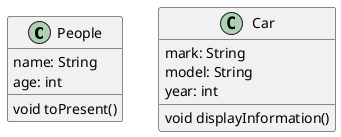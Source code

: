 @startuml List-Four

class People{
    name: String
    age: int

    void toPresent()
}

class Car{
    mark: String
    model: String
    year: int

    void displayInformation()
}


@enduml
